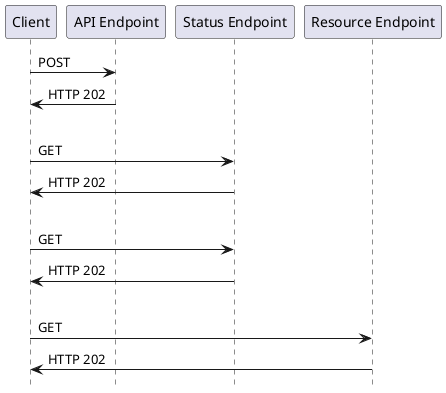 @startuml http_polling

hide footbox

Client -> "API Endpoint" : POST
Client <- "API Endpoint" : HTTP 202
|||
Client -> "Status Endpoint" : GET
Client <- "Status Endpoint" : HTTP 202
|||
Client -> "Status Endpoint" : GET
Client <- "Status Endpoint" : HTTP 202
|||
Client -> "Resource Endpoint" : GET
Client <- "Resource Endpoint" : HTTP 202

@enduml
